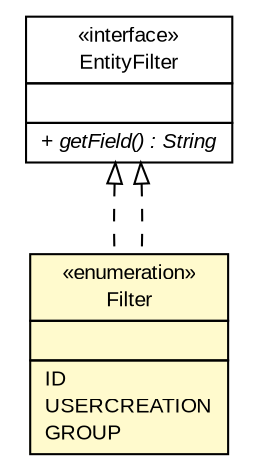 #!/usr/local/bin/dot
#
# Class diagram 
# Generated by UMLGraph version R5_6-24-gf6e263 (http://www.umlgraph.org/)
#

digraph G {
	edge [fontname="arial",fontsize=10,labelfontname="arial",labelfontsize=10];
	node [fontname="arial",fontsize=10,shape=plaintext];
	nodesep=0.25;
	ranksep=0.5;
	// gov.sandia.cf.model.query.EntityFilter
	c421811 [label=<<table title="gov.sandia.cf.model.query.EntityFilter" border="0" cellborder="1" cellspacing="0" cellpadding="2" port="p" href="./query/EntityFilter.html">
		<tr><td><table border="0" cellspacing="0" cellpadding="1">
<tr><td align="center" balign="center"> &#171;interface&#187; </td></tr>
<tr><td align="center" balign="center"> EntityFilter </td></tr>
		</table></td></tr>
		<tr><td><table border="0" cellspacing="0" cellpadding="1">
<tr><td align="left" balign="left">  </td></tr>
		</table></td></tr>
		<tr><td><table border="0" cellspacing="0" cellpadding="1">
<tr><td align="left" balign="left"><font face="arial italic" point-size="10.0"> + getField() : String </font></td></tr>
		</table></td></tr>
		</table>>, URL="./query/EntityFilter.html", fontname="arial", fontcolor="black", fontsize=10.0];
	// gov.sandia.cf.model.Uncertainty.Filter
	c421825 [label=<<table title="gov.sandia.cf.model.Uncertainty.Filter" border="0" cellborder="1" cellspacing="0" cellpadding="2" port="p" bgcolor="lemonChiffon" href="./Uncertainty.Filter.html">
		<tr><td><table border="0" cellspacing="0" cellpadding="1">
<tr><td align="center" balign="center"> &#171;enumeration&#187; </td></tr>
<tr><td align="center" balign="center"> Filter </td></tr>
		</table></td></tr>
		<tr><td><table border="0" cellspacing="0" cellpadding="1">
<tr><td align="left" balign="left">  </td></tr>
		</table></td></tr>
		<tr><td><table border="0" cellspacing="0" cellpadding="1">
<tr><td align="left" balign="left"> ID </td></tr>
<tr><td align="left" balign="left"> USERCREATION </td></tr>
<tr><td align="left" balign="left"> GROUP </td></tr>
		</table></td></tr>
		</table>>, URL="./Uncertainty.Filter.html", fontname="arial", fontcolor="black", fontsize=10.0];
	//gov.sandia.cf.model.Uncertainty.Filter implements gov.sandia.cf.model.query.EntityFilter
	c421811:p -> c421825:p [dir=back,arrowtail=empty,style=dashed];
	//gov.sandia.cf.model.Uncertainty.Filter implements gov.sandia.cf.model.query.EntityFilter
	c421811:p -> c421825:p [dir=back,arrowtail=empty,style=dashed];
}

